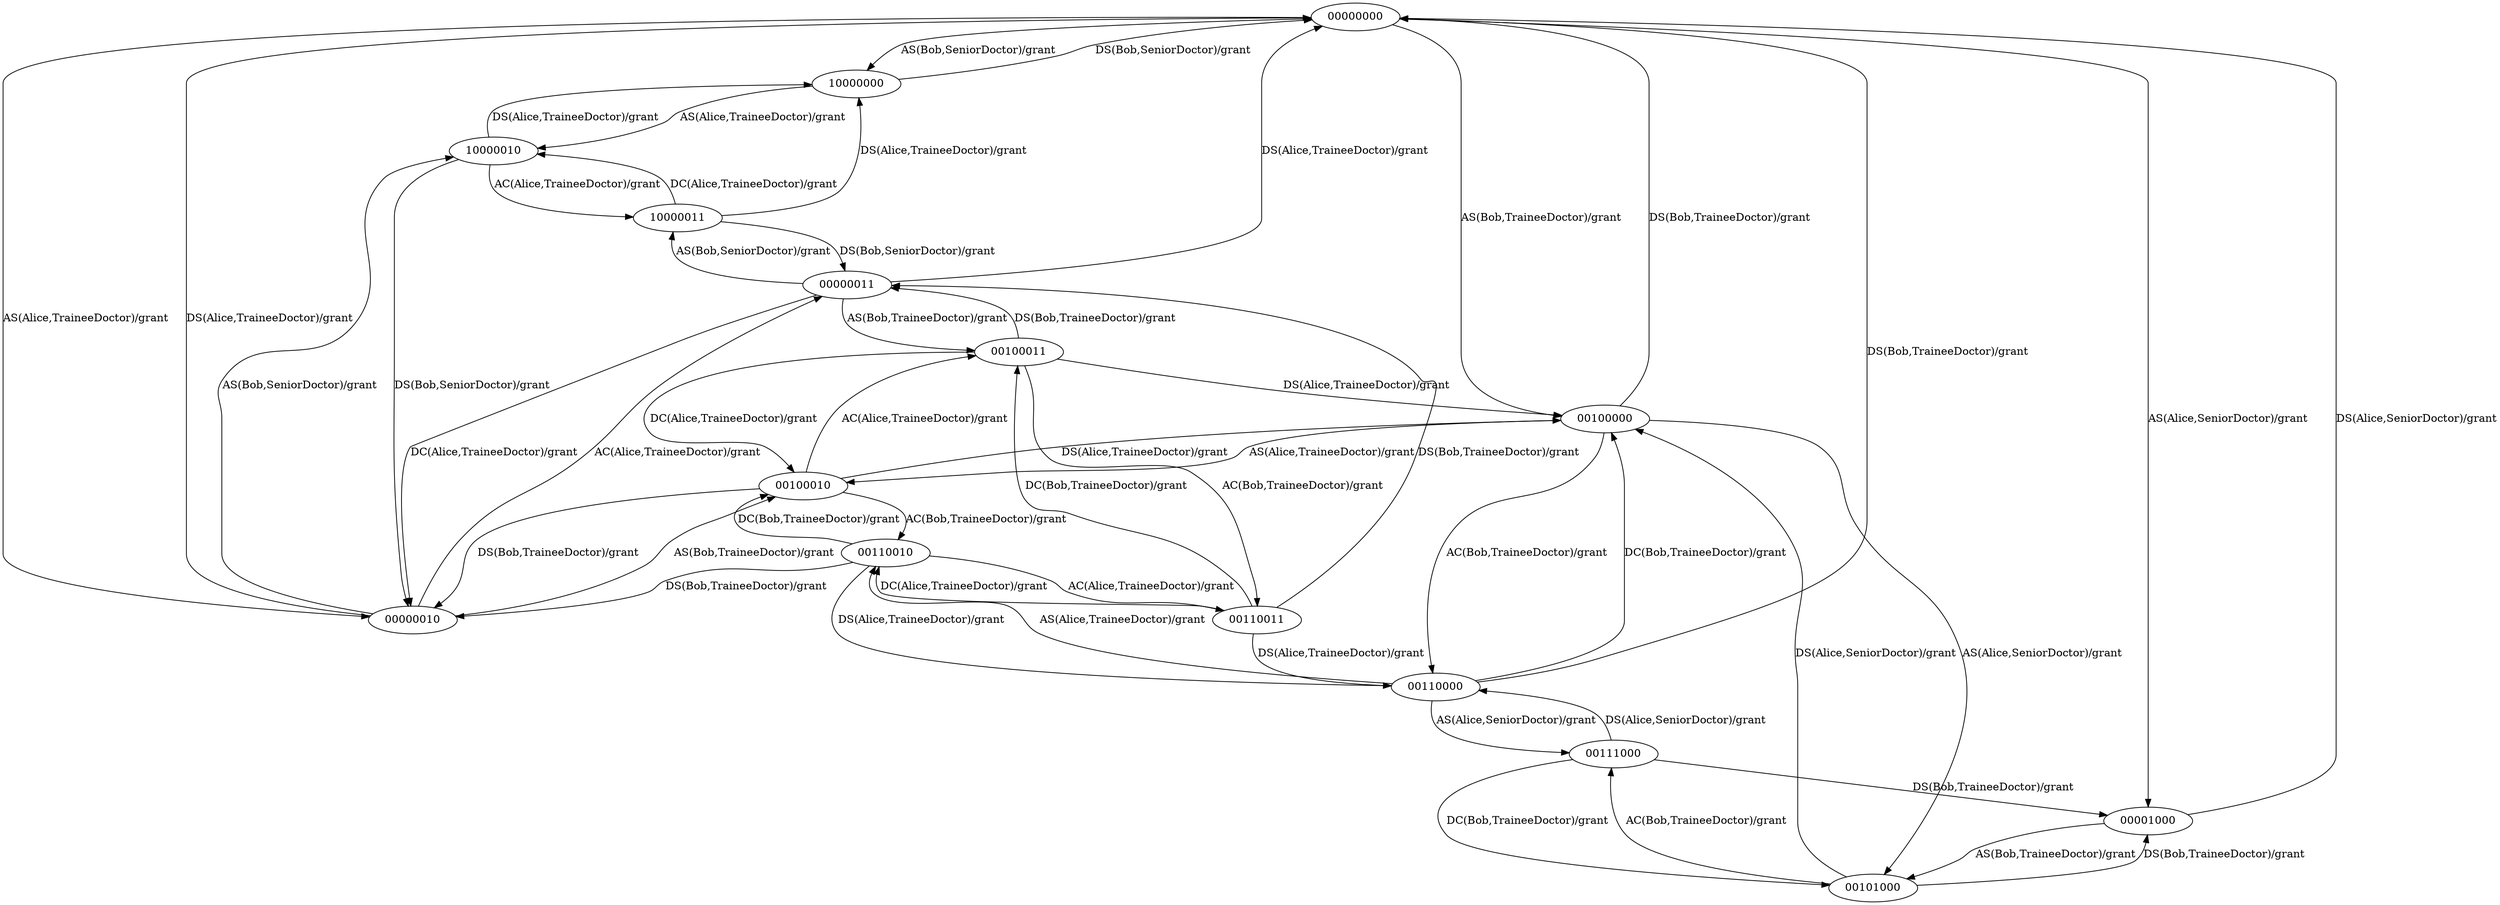 digraph rbac2Fsm {
  00000000 -> 10000000 [ label ="AS(Bob,SeniorDoctor)/grant"];
  00000000 -> 00001000 [ label ="AS(Alice,SeniorDoctor)/grant"];
  00000000 -> 00100000 [ label ="AS(Bob,TraineeDoctor)/grant"];
  00000000 -> 00000010 [ label ="AS(Alice,TraineeDoctor)/grant"];
  00000010 -> 10000010 [ label ="AS(Bob,SeniorDoctor)/grant"];
  00100000 -> 00101000 [ label ="AS(Alice,SeniorDoctor)/grant"];
  10000000 -> 00000000 [ label ="DS(Bob,SeniorDoctor)/grant"];
  00100000 -> 00000000 [ label ="DS(Bob,TraineeDoctor)/grant"];
  00100000 -> 00110000 [ label ="AC(Bob,TraineeDoctor)/grant"];
  00100000 -> 00100010 [ label ="AS(Alice,TraineeDoctor)/grant"];
  00001000 -> 00000000 [ label ="DS(Alice,SeniorDoctor)/grant"];
  00000010 -> 00100010 [ label ="AS(Bob,TraineeDoctor)/grant"];
  00000010 -> 00000000 [ label ="DS(Alice,TraineeDoctor)/grant"];
  00000010 -> 00000011 [ label ="AC(Alice,TraineeDoctor)/grant"];
  00001000 -> 00101000 [ label ="AS(Bob,TraineeDoctor)/grant"];
  10000000 -> 10000010 [ label ="AS(Alice,TraineeDoctor)/grant"];
  00100010 -> 00000010 [ label ="DS(Bob,TraineeDoctor)/grant"];
  00100010 -> 00110010 [ label ="AC(Bob,TraineeDoctor)/grant"];
  00100010 -> 00100000 [ label ="DS(Alice,TraineeDoctor)/grant"];
  00100010 -> 00100011 [ label ="AC(Alice,TraineeDoctor)/grant"];
  00000011 -> 10000011 [ label ="AS(Bob,SeniorDoctor)/grant"];
  10000010 -> 00000010 [ label ="DS(Bob,SeniorDoctor)/grant"];
  00110000 -> 00111000 [ label ="AS(Alice,SeniorDoctor)/grant"];
  00101000 -> 00100000 [ label ="DS(Alice,SeniorDoctor)/grant"];
  00000011 -> 00100011 [ label ="AS(Bob,TraineeDoctor)/grant"];
  00101000 -> 00001000 [ label ="DS(Bob,TraineeDoctor)/grant"];
  00101000 -> 00111000 [ label ="AC(Bob,TraineeDoctor)/grant"];
  00000011 -> 00000000 [ label ="DS(Alice,TraineeDoctor)/grant"];
  00000011 -> 00000010 [ label ="DC(Alice,TraineeDoctor)/grant"];
  00110000 -> 00000000 [ label ="DS(Bob,TraineeDoctor)/grant"];
  00110000 -> 00100000 [ label ="DC(Bob,TraineeDoctor)/grant"];
  10000010 -> 10000000 [ label ="DS(Alice,TraineeDoctor)/grant"];
  00110000 -> 00110010 [ label ="AS(Alice,TraineeDoctor)/grant"];
  10000010 -> 10000011 [ label ="AC(Alice,TraineeDoctor)/grant"];
  10000011 -> 00000011 [ label ="DS(Bob,SeniorDoctor)/grant"];
  00111000 -> 00110000 [ label ="DS(Alice,SeniorDoctor)/grant"];
  00110010 -> 00000010 [ label ="DS(Bob,TraineeDoctor)/grant"];
  10000011 -> 10000000 [ label ="DS(Alice,TraineeDoctor)/grant"];
  00110010 -> 00100010 [ label ="DC(Bob,TraineeDoctor)/grant"];
  00111000 -> 00001000 [ label ="DS(Bob,TraineeDoctor)/grant"];
  00110010 -> 00110000 [ label ="DS(Alice,TraineeDoctor)/grant"];
  00100011 -> 00000011 [ label ="DS(Bob,TraineeDoctor)/grant"];
  10000011 -> 10000010 [ label ="DC(Alice,TraineeDoctor)/grant"];
  00110010 -> 00110011 [ label ="AC(Alice,TraineeDoctor)/grant"];
  00111000 -> 00101000 [ label ="DC(Bob,TraineeDoctor)/grant"];
  00100011 -> 00110011 [ label ="AC(Bob,TraineeDoctor)/grant"];
  00100011 -> 00100000 [ label ="DS(Alice,TraineeDoctor)/grant"];
  00100011 -> 00100010 [ label ="DC(Alice,TraineeDoctor)/grant"];
  00110011 -> 00000011 [ label ="DS(Bob,TraineeDoctor)/grant"];
  00110011 -> 00100011 [ label ="DC(Bob,TraineeDoctor)/grant"];
  00110011 -> 00110000 [ label ="DS(Alice,TraineeDoctor)/grant"];
  00110011 -> 00110010 [ label ="DC(Alice,TraineeDoctor)/grant"];
}
